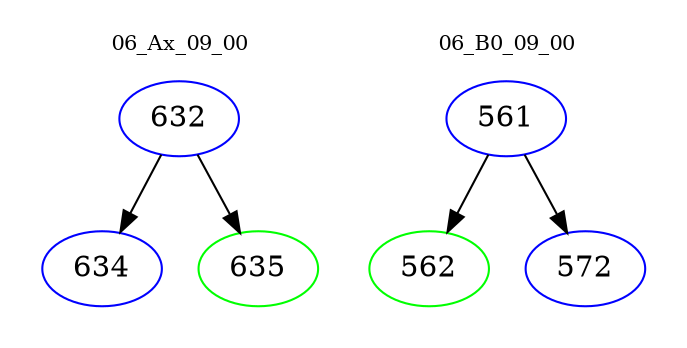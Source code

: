 digraph{
subgraph cluster_0 {
color = white
label = "06_Ax_09_00";
fontsize=10;
T0_632 [label="632", color="blue"]
T0_632 -> T0_634 [color="black"]
T0_634 [label="634", color="blue"]
T0_632 -> T0_635 [color="black"]
T0_635 [label="635", color="green"]
}
subgraph cluster_1 {
color = white
label = "06_B0_09_00";
fontsize=10;
T1_561 [label="561", color="blue"]
T1_561 -> T1_562 [color="black"]
T1_562 [label="562", color="green"]
T1_561 -> T1_572 [color="black"]
T1_572 [label="572", color="blue"]
}
}
